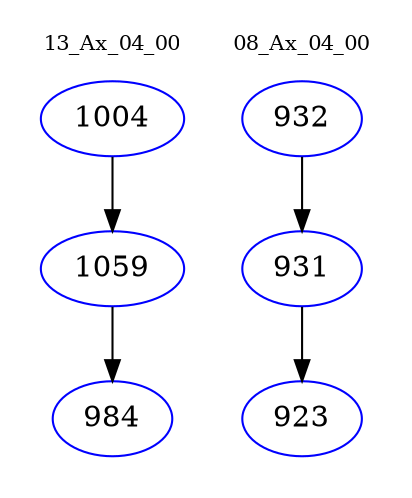 digraph{
subgraph cluster_0 {
color = white
label = "13_Ax_04_00";
fontsize=10;
T0_1004 [label="1004", color="blue"]
T0_1004 -> T0_1059 [color="black"]
T0_1059 [label="1059", color="blue"]
T0_1059 -> T0_984 [color="black"]
T0_984 [label="984", color="blue"]
}
subgraph cluster_1 {
color = white
label = "08_Ax_04_00";
fontsize=10;
T1_932 [label="932", color="blue"]
T1_932 -> T1_931 [color="black"]
T1_931 [label="931", color="blue"]
T1_931 -> T1_923 [color="black"]
T1_923 [label="923", color="blue"]
}
}
